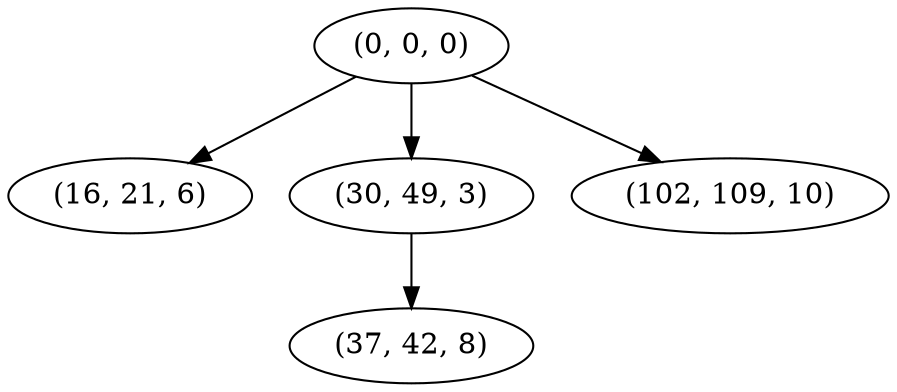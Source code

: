 digraph tree {
    "(0, 0, 0)";
    "(16, 21, 6)";
    "(30, 49, 3)";
    "(37, 42, 8)";
    "(102, 109, 10)";
    "(0, 0, 0)" -> "(16, 21, 6)";
    "(0, 0, 0)" -> "(30, 49, 3)";
    "(0, 0, 0)" -> "(102, 109, 10)";
    "(30, 49, 3)" -> "(37, 42, 8)";
}
